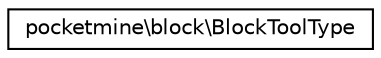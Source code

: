 digraph "Graphical Class Hierarchy"
{
 // INTERACTIVE_SVG=YES
 // LATEX_PDF_SIZE
  edge [fontname="Helvetica",fontsize="10",labelfontname="Helvetica",labelfontsize="10"];
  node [fontname="Helvetica",fontsize="10",shape=record];
  rankdir="LR";
  Node0 [label="pocketmine\\block\\BlockToolType",height=0.2,width=0.4,color="black", fillcolor="white", style="filled",URL="$dd/d5a/classpocketmine_1_1block_1_1_block_tool_type.html",tooltip=" "];
}
